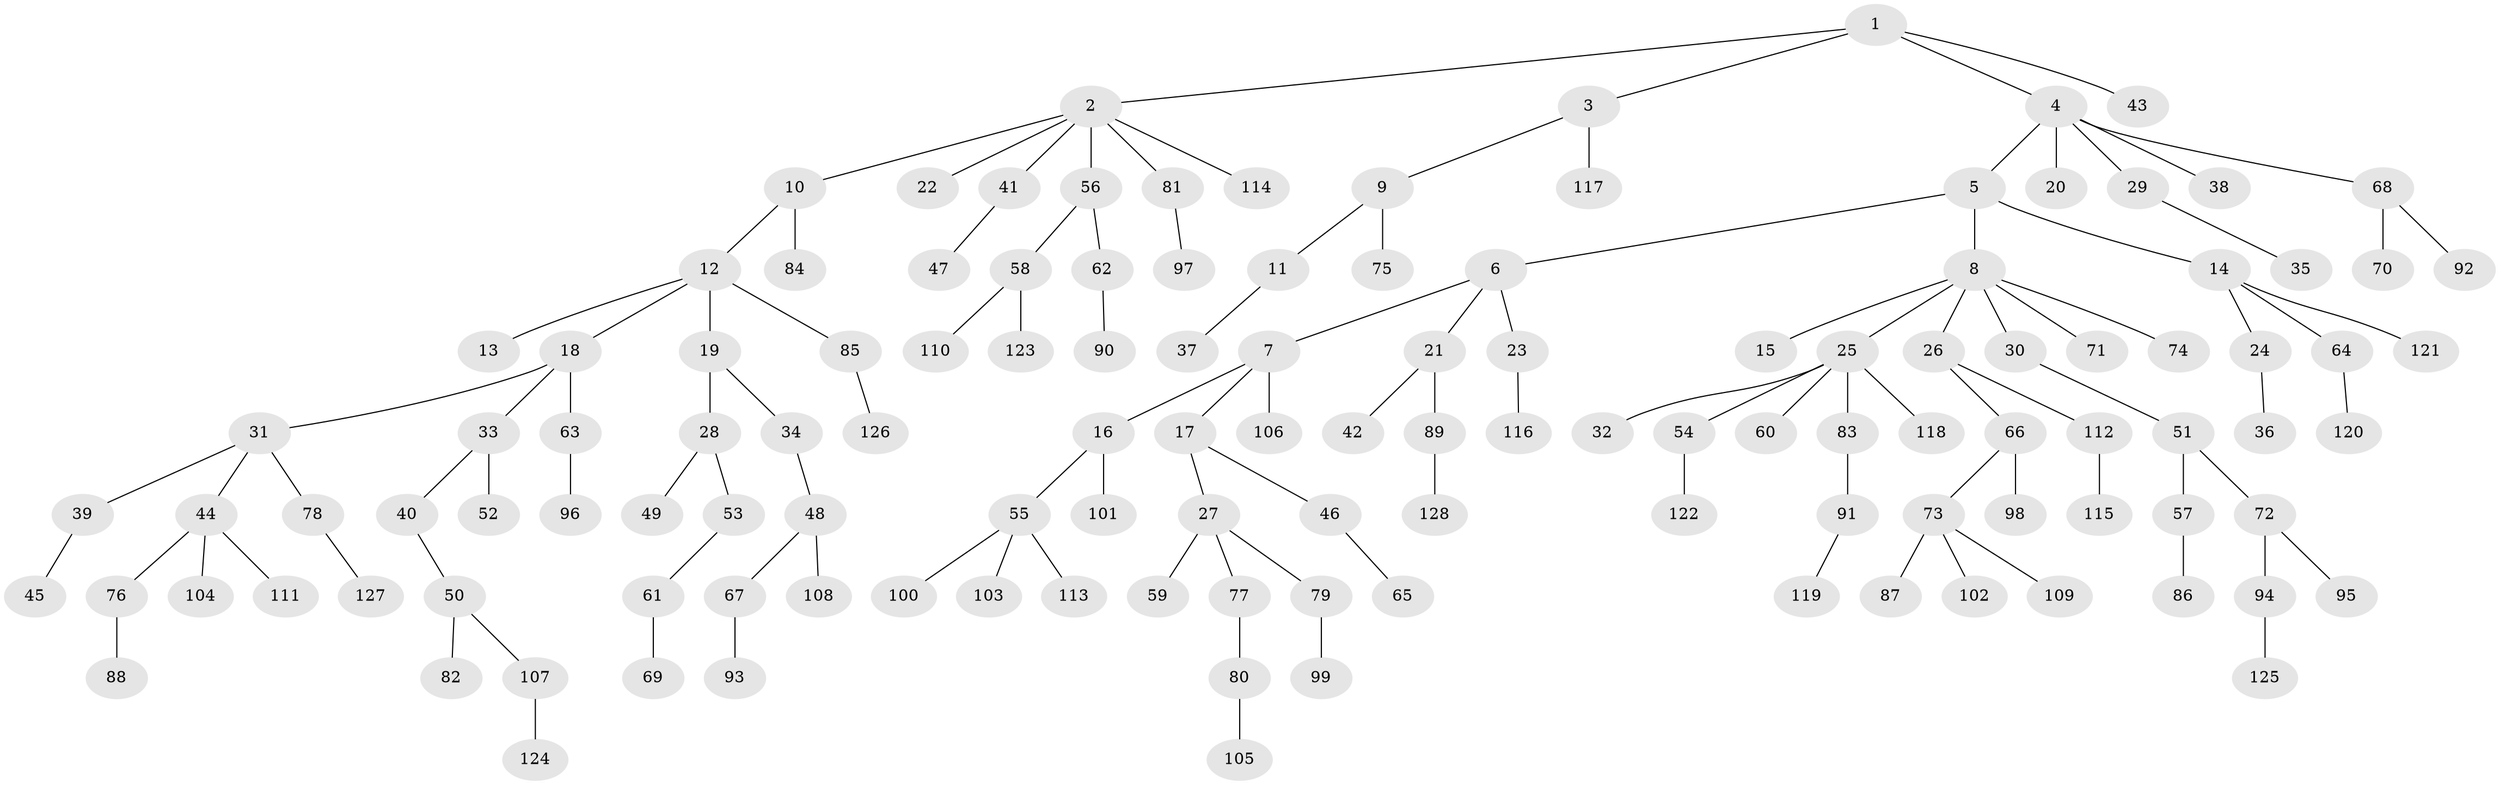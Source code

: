 // Generated by graph-tools (version 1.1) at 2025/15/03/09/25 04:15:26]
// undirected, 128 vertices, 127 edges
graph export_dot {
graph [start="1"]
  node [color=gray90,style=filled];
  1;
  2;
  3;
  4;
  5;
  6;
  7;
  8;
  9;
  10;
  11;
  12;
  13;
  14;
  15;
  16;
  17;
  18;
  19;
  20;
  21;
  22;
  23;
  24;
  25;
  26;
  27;
  28;
  29;
  30;
  31;
  32;
  33;
  34;
  35;
  36;
  37;
  38;
  39;
  40;
  41;
  42;
  43;
  44;
  45;
  46;
  47;
  48;
  49;
  50;
  51;
  52;
  53;
  54;
  55;
  56;
  57;
  58;
  59;
  60;
  61;
  62;
  63;
  64;
  65;
  66;
  67;
  68;
  69;
  70;
  71;
  72;
  73;
  74;
  75;
  76;
  77;
  78;
  79;
  80;
  81;
  82;
  83;
  84;
  85;
  86;
  87;
  88;
  89;
  90;
  91;
  92;
  93;
  94;
  95;
  96;
  97;
  98;
  99;
  100;
  101;
  102;
  103;
  104;
  105;
  106;
  107;
  108;
  109;
  110;
  111;
  112;
  113;
  114;
  115;
  116;
  117;
  118;
  119;
  120;
  121;
  122;
  123;
  124;
  125;
  126;
  127;
  128;
  1 -- 2;
  1 -- 3;
  1 -- 4;
  1 -- 43;
  2 -- 10;
  2 -- 22;
  2 -- 41;
  2 -- 56;
  2 -- 81;
  2 -- 114;
  3 -- 9;
  3 -- 117;
  4 -- 5;
  4 -- 20;
  4 -- 29;
  4 -- 38;
  4 -- 68;
  5 -- 6;
  5 -- 8;
  5 -- 14;
  6 -- 7;
  6 -- 21;
  6 -- 23;
  7 -- 16;
  7 -- 17;
  7 -- 106;
  8 -- 15;
  8 -- 25;
  8 -- 26;
  8 -- 30;
  8 -- 71;
  8 -- 74;
  9 -- 11;
  9 -- 75;
  10 -- 12;
  10 -- 84;
  11 -- 37;
  12 -- 13;
  12 -- 18;
  12 -- 19;
  12 -- 85;
  14 -- 24;
  14 -- 64;
  14 -- 121;
  16 -- 55;
  16 -- 101;
  17 -- 27;
  17 -- 46;
  18 -- 31;
  18 -- 33;
  18 -- 63;
  19 -- 28;
  19 -- 34;
  21 -- 42;
  21 -- 89;
  23 -- 116;
  24 -- 36;
  25 -- 32;
  25 -- 54;
  25 -- 60;
  25 -- 83;
  25 -- 118;
  26 -- 66;
  26 -- 112;
  27 -- 59;
  27 -- 77;
  27 -- 79;
  28 -- 49;
  28 -- 53;
  29 -- 35;
  30 -- 51;
  31 -- 39;
  31 -- 44;
  31 -- 78;
  33 -- 40;
  33 -- 52;
  34 -- 48;
  39 -- 45;
  40 -- 50;
  41 -- 47;
  44 -- 76;
  44 -- 104;
  44 -- 111;
  46 -- 65;
  48 -- 67;
  48 -- 108;
  50 -- 82;
  50 -- 107;
  51 -- 57;
  51 -- 72;
  53 -- 61;
  54 -- 122;
  55 -- 100;
  55 -- 103;
  55 -- 113;
  56 -- 58;
  56 -- 62;
  57 -- 86;
  58 -- 110;
  58 -- 123;
  61 -- 69;
  62 -- 90;
  63 -- 96;
  64 -- 120;
  66 -- 73;
  66 -- 98;
  67 -- 93;
  68 -- 70;
  68 -- 92;
  72 -- 94;
  72 -- 95;
  73 -- 87;
  73 -- 102;
  73 -- 109;
  76 -- 88;
  77 -- 80;
  78 -- 127;
  79 -- 99;
  80 -- 105;
  81 -- 97;
  83 -- 91;
  85 -- 126;
  89 -- 128;
  91 -- 119;
  94 -- 125;
  107 -- 124;
  112 -- 115;
}
